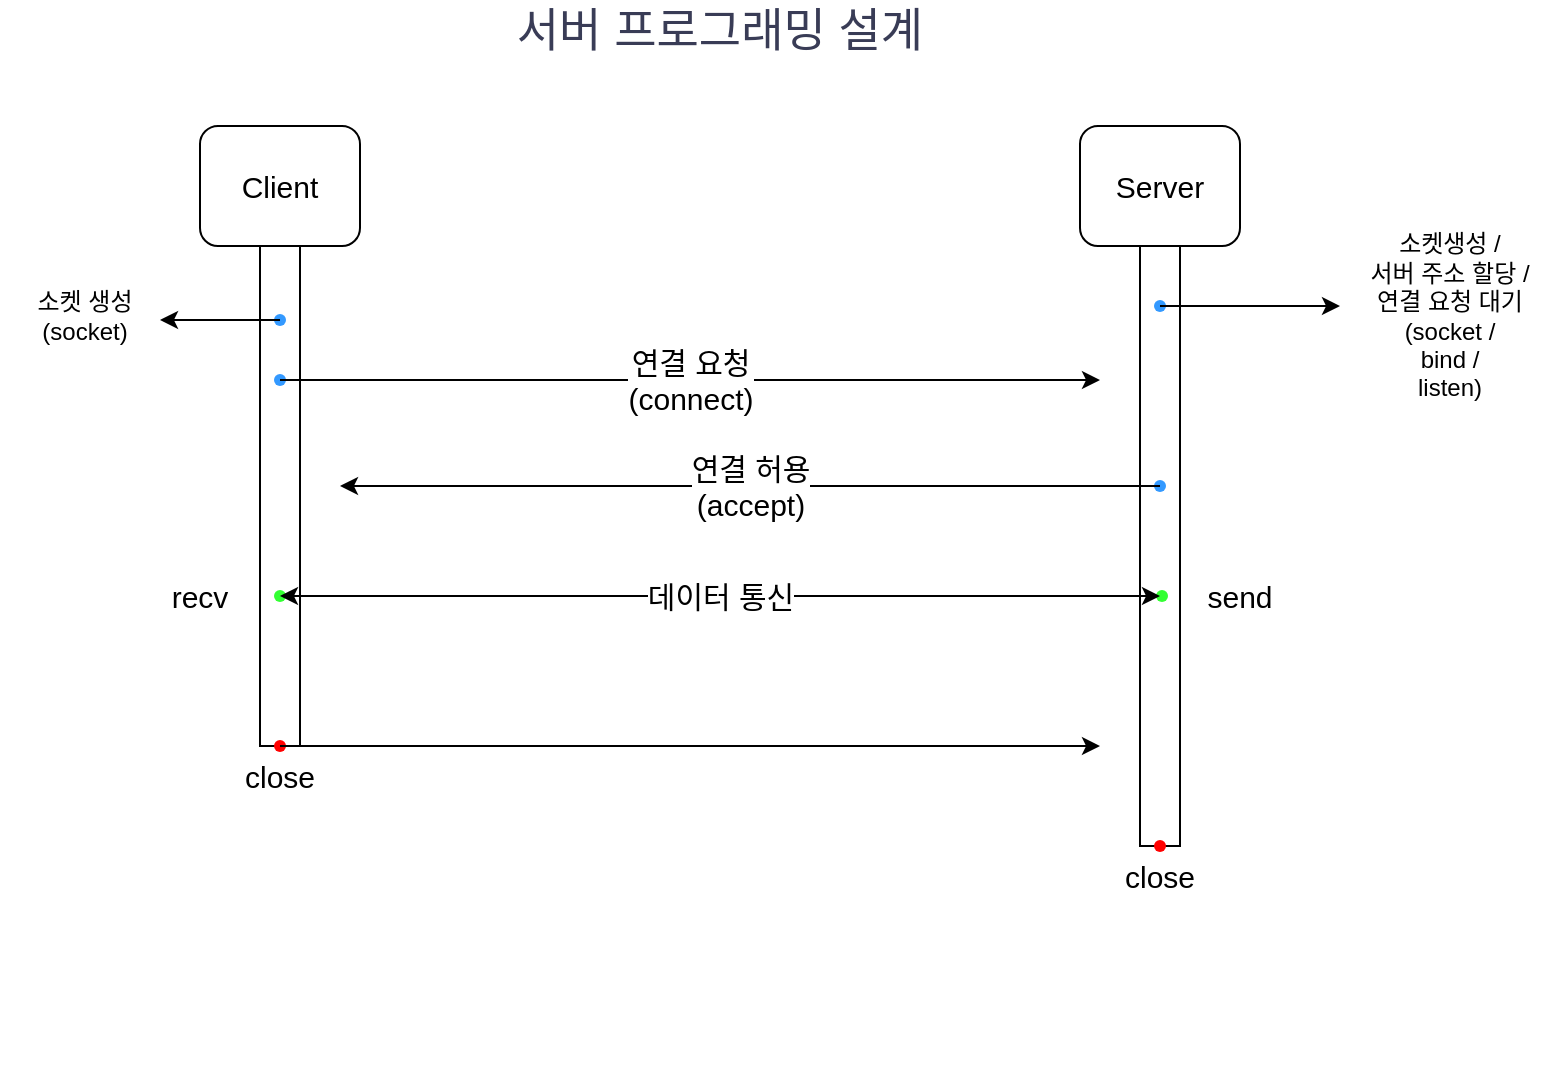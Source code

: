 <mxfile version="24.7.6">
  <diagram name="페이지-1" id="Oy09YMq7JXKhEEB8FjI7">
    <mxGraphModel dx="989" dy="532" grid="1" gridSize="10" guides="1" tooltips="1" connect="1" arrows="1" fold="1" page="1" pageScale="1" pageWidth="827" pageHeight="1169" math="0" shadow="0">
      <root>
        <mxCell id="0" />
        <mxCell id="1" parent="0" />
        <mxCell id="PLHJU6RH4WrfTBuvKlq1-2" value="&lt;font style=&quot;font-size: 23px;&quot;&gt;서버 프로그래밍 설계&lt;/font&gt;" style="text;strokeColor=none;align=center;fillColor=none;html=1;verticalAlign=middle;whiteSpace=wrap;rounded=0;labelBackgroundColor=none;fontColor=#393C56;fontSize=23;" parent="1" vertex="1">
          <mxGeometry x="240" y="30" width="320" height="30" as="geometry" />
        </mxCell>
        <mxCell id="iw1IhrgtUYSzo-H0P91l-19" value="" style="group;fontSize=15;" vertex="1" connectable="0" parent="1">
          <mxGeometry x="560" y="93" width="130" height="480" as="geometry" />
        </mxCell>
        <mxCell id="iw1IhrgtUYSzo-H0P91l-5" value="Server" style="rounded=1;whiteSpace=wrap;html=1;fontSize=15;" vertex="1" parent="iw1IhrgtUYSzo-H0P91l-19">
          <mxGeometry x="20" width="80" height="60" as="geometry" />
        </mxCell>
        <mxCell id="iw1IhrgtUYSzo-H0P91l-7" value="" style="rounded=0;whiteSpace=wrap;html=1;fontSize=15;" vertex="1" parent="iw1IhrgtUYSzo-H0P91l-19">
          <mxGeometry x="50" y="60" width="20" height="300" as="geometry" />
        </mxCell>
        <mxCell id="iw1IhrgtUYSzo-H0P91l-35" value="" style="shape=waypoint;sketch=0;fillStyle=solid;size=6;pointerEvents=1;points=[];fillColor=#007FFF;resizable=0;rotatable=0;perimeter=centerPerimeter;snapToPoint=1;strokeColor=#3399FF;fontSize=15;" vertex="1" parent="iw1IhrgtUYSzo-H0P91l-19">
          <mxGeometry x="50" y="80" width="20" height="20" as="geometry" />
        </mxCell>
        <mxCell id="iw1IhrgtUYSzo-H0P91l-39" value="" style="shape=waypoint;sketch=0;fillStyle=solid;size=6;pointerEvents=1;points=[];fillColor=none;resizable=0;rotatable=0;perimeter=centerPerimeter;snapToPoint=1;strokeColor=#3399FF;fontSize=15;" vertex="1" parent="iw1IhrgtUYSzo-H0P91l-19">
          <mxGeometry x="50" y="170" width="20" height="20" as="geometry" />
        </mxCell>
        <mxCell id="iw1IhrgtUYSzo-H0P91l-38" value="" style="shape=waypoint;sketch=0;fillStyle=solid;size=6;pointerEvents=1;points=[];fillColor=none;resizable=0;rotatable=0;perimeter=centerPerimeter;snapToPoint=1;strokeColor=#33FF33;fontSize=15;" vertex="1" parent="iw1IhrgtUYSzo-H0P91l-19">
          <mxGeometry x="51" y="225" width="20" height="20" as="geometry" />
        </mxCell>
        <mxCell id="iw1IhrgtUYSzo-H0P91l-42" value="send" style="text;html=1;align=center;verticalAlign=middle;whiteSpace=wrap;rounded=0;fontSize=15;" vertex="1" parent="iw1IhrgtUYSzo-H0P91l-19">
          <mxGeometry x="70" y="220" width="60" height="30" as="geometry" />
        </mxCell>
        <mxCell id="iw1IhrgtUYSzo-H0P91l-47" value="" style="shape=waypoint;sketch=0;fillStyle=solid;size=6;pointerEvents=1;points=[];fillColor=none;resizable=0;rotatable=0;perimeter=centerPerimeter;snapToPoint=1;strokeColor=#FF0000;fontSize=15;" vertex="1" parent="iw1IhrgtUYSzo-H0P91l-19">
          <mxGeometry x="50" y="350" width="20" height="20" as="geometry" />
        </mxCell>
        <mxCell id="iw1IhrgtUYSzo-H0P91l-48" value="close" style="text;html=1;align=center;verticalAlign=middle;whiteSpace=wrap;rounded=0;fontSize=15;" vertex="1" parent="iw1IhrgtUYSzo-H0P91l-19">
          <mxGeometry x="30" y="360" width="60" height="30" as="geometry" />
        </mxCell>
        <mxCell id="iw1IhrgtUYSzo-H0P91l-20" value="" style="group;fontSize=15;" vertex="1" connectable="0" parent="1">
          <mxGeometry x="120" y="93" width="120" height="450" as="geometry" />
        </mxCell>
        <mxCell id="iw1IhrgtUYSzo-H0P91l-3" value="Client" style="rounded=1;whiteSpace=wrap;html=1;fontSize=15;" vertex="1" parent="iw1IhrgtUYSzo-H0P91l-20">
          <mxGeometry x="20" width="80" height="60" as="geometry" />
        </mxCell>
        <mxCell id="iw1IhrgtUYSzo-H0P91l-6" value="" style="rounded=0;whiteSpace=wrap;html=1;gradientColor=none;fontSize=15;" vertex="1" parent="iw1IhrgtUYSzo-H0P91l-20">
          <mxGeometry x="50" y="60" width="20" height="250" as="geometry" />
        </mxCell>
        <mxCell id="iw1IhrgtUYSzo-H0P91l-40" value="" style="shape=waypoint;sketch=0;fillStyle=solid;size=6;pointerEvents=1;points=[];fillColor=none;resizable=0;rotatable=0;perimeter=centerPerimeter;snapToPoint=1;strokeColor=#3399FF;fontSize=15;" vertex="1" parent="iw1IhrgtUYSzo-H0P91l-20">
          <mxGeometry x="50" y="117" width="20" height="20" as="geometry" />
        </mxCell>
        <mxCell id="iw1IhrgtUYSzo-H0P91l-41" value="" style="shape=waypoint;sketch=0;fillStyle=solid;size=6;pointerEvents=1;points=[];fillColor=none;resizable=0;rotatable=0;perimeter=centerPerimeter;snapToPoint=1;strokeColor=#33FF33;fontSize=15;" vertex="1" parent="iw1IhrgtUYSzo-H0P91l-20">
          <mxGeometry x="50" y="225" width="20" height="20" as="geometry" />
        </mxCell>
        <mxCell id="iw1IhrgtUYSzo-H0P91l-43" value="recv" style="text;html=1;align=center;verticalAlign=middle;whiteSpace=wrap;rounded=0;fontSize=15;" vertex="1" parent="iw1IhrgtUYSzo-H0P91l-20">
          <mxGeometry x="-10" y="220" width="60" height="30" as="geometry" />
        </mxCell>
        <mxCell id="iw1IhrgtUYSzo-H0P91l-44" value="" style="shape=waypoint;sketch=0;fillStyle=solid;size=6;pointerEvents=1;points=[];fillColor=none;resizable=0;rotatable=0;perimeter=centerPerimeter;snapToPoint=1;strokeColor=#FF0000;fontSize=15;" vertex="1" parent="iw1IhrgtUYSzo-H0P91l-20">
          <mxGeometry x="50" y="300" width="20" height="20" as="geometry" />
        </mxCell>
        <mxCell id="iw1IhrgtUYSzo-H0P91l-45" value="close" style="text;html=1;align=center;verticalAlign=middle;whiteSpace=wrap;rounded=0;fontSize=15;" vertex="1" parent="iw1IhrgtUYSzo-H0P91l-20">
          <mxGeometry x="30" y="310" width="60" height="30" as="geometry" />
        </mxCell>
        <mxCell id="iw1IhrgtUYSzo-H0P91l-50" value="" style="shape=waypoint;sketch=0;fillStyle=solid;size=6;pointerEvents=1;points=[];fillColor=#007FFF;resizable=0;rotatable=0;perimeter=centerPerimeter;snapToPoint=1;strokeColor=#3399FF;fontSize=15;" vertex="1" parent="iw1IhrgtUYSzo-H0P91l-20">
          <mxGeometry x="50" y="87" width="20" height="20" as="geometry" />
        </mxCell>
        <mxCell id="iw1IhrgtUYSzo-H0P91l-31" value="&lt;div style=&quot;font-size: 15px;&quot;&gt;연결 요청&lt;br style=&quot;font-size: 15px;&quot;&gt;&lt;/div&gt;&lt;div style=&quot;font-size: 15px;&quot;&gt;(connect)&lt;/div&gt;" style="endArrow=classic;html=1;rounded=0;exitX=0.45;exitY=0.65;exitDx=0;exitDy=0;exitPerimeter=0;fontSize=15;" edge="1" parent="1">
          <mxGeometry width="50" height="50" relative="1" as="geometry">
            <mxPoint x="180" y="220" as="sourcePoint" />
            <mxPoint x="590" y="220" as="targetPoint" />
            <mxPoint as="offset" />
          </mxGeometry>
        </mxCell>
        <mxCell id="iw1IhrgtUYSzo-H0P91l-32" value="연결 허용&lt;div style=&quot;font-size: 15px;&quot;&gt;(accept)&lt;/div&gt;" style="endArrow=classic;html=1;rounded=0;exitX=0.5;exitY=0.55;exitDx=0;exitDy=0;exitPerimeter=0;fontSize=15;" edge="1" parent="1" source="iw1IhrgtUYSzo-H0P91l-39">
          <mxGeometry width="50" height="50" relative="1" as="geometry">
            <mxPoint x="590" y="273" as="sourcePoint" />
            <mxPoint x="210" y="273" as="targetPoint" />
          </mxGeometry>
        </mxCell>
        <mxCell id="iw1IhrgtUYSzo-H0P91l-34" value="데이터 통신" style="endArrow=classic;startArrow=classic;html=1;rounded=0;entryX=0.6;entryY=0.45;entryDx=0;entryDy=0;entryPerimeter=0;exitX=0.45;exitY=0.5;exitDx=0;exitDy=0;exitPerimeter=0;fontSize=15;" edge="1" parent="1">
          <mxGeometry width="50" height="50" relative="1" as="geometry">
            <mxPoint x="620" y="328" as="sourcePoint" />
            <mxPoint x="180" y="328" as="targetPoint" />
          </mxGeometry>
        </mxCell>
        <mxCell id="iw1IhrgtUYSzo-H0P91l-36" value="" style="endArrow=classic;html=1;rounded=0;exitX=0.45;exitY=0.7;exitDx=0;exitDy=0;exitPerimeter=0;fontSize=15;" edge="1" parent="1" source="iw1IhrgtUYSzo-H0P91l-35">
          <mxGeometry width="50" height="50" relative="1" as="geometry">
            <mxPoint x="580" y="293" as="sourcePoint" />
            <mxPoint x="710" y="183" as="targetPoint" />
          </mxGeometry>
        </mxCell>
        <mxCell id="iw1IhrgtUYSzo-H0P91l-37" value="&lt;div style=&quot;font-size: 12px;&quot;&gt;소켓생성 /&lt;/div&gt;&lt;div style=&quot;font-size: 12px;&quot;&gt;서버 주소 할당 /&lt;/div&gt;&lt;div style=&quot;font-size: 12px;&quot;&gt;연결 요청 대기&lt;/div&gt;(socket /&lt;div style=&quot;font-size: 12px;&quot;&gt;bind /&lt;/div&gt;&lt;div style=&quot;font-size: 12px;&quot;&gt;listen)&lt;/div&gt;" style="text;html=1;align=center;verticalAlign=middle;whiteSpace=wrap;rounded=0;fontSize=12;" vertex="1" parent="1">
          <mxGeometry x="710" y="173" width="110" height="30" as="geometry" />
        </mxCell>
        <mxCell id="iw1IhrgtUYSzo-H0P91l-46" value="" style="endArrow=classic;html=1;rounded=0;exitX=0.5;exitY=0;exitDx=0;exitDy=0;fontSize=15;" edge="1" parent="1">
          <mxGeometry width="50" height="50" relative="1" as="geometry">
            <mxPoint x="180" y="403" as="sourcePoint" />
            <mxPoint x="590" y="403" as="targetPoint" />
          </mxGeometry>
        </mxCell>
        <mxCell id="iw1IhrgtUYSzo-H0P91l-51" value="&lt;div style=&quot;font-size: 12px;&quot;&gt;소켓 생성&lt;/div&gt;(socket)" style="text;html=1;align=center;verticalAlign=middle;whiteSpace=wrap;rounded=0;fontSize=12;" vertex="1" parent="1">
          <mxGeometry x="40" y="173" width="85" height="30" as="geometry" />
        </mxCell>
        <mxCell id="iw1IhrgtUYSzo-H0P91l-52" value="" style="endArrow=classic;html=1;rounded=0;exitX=0.429;exitY=0.434;exitDx=0;exitDy=0;exitPerimeter=0;" edge="1" parent="1" source="iw1IhrgtUYSzo-H0P91l-50">
          <mxGeometry width="50" height="50" relative="1" as="geometry">
            <mxPoint x="320" y="200" as="sourcePoint" />
            <mxPoint x="120" y="190" as="targetPoint" />
          </mxGeometry>
        </mxCell>
      </root>
    </mxGraphModel>
  </diagram>
</mxfile>
